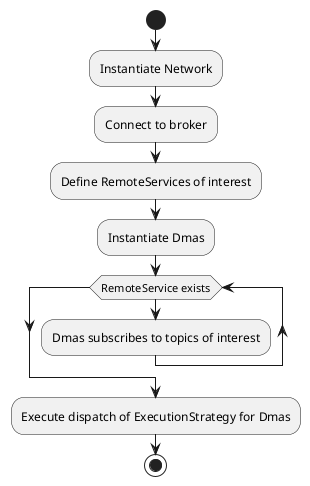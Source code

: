 @startuml
start

:Instantiate Network;
:Connect to broker;
:Define RemoteServices of interest;
:Instantiate Dmas;

while (RemoteService exists)
    :Dmas subscribes to topics of interest;
endwhile

:Execute dispatch of ExecutionStrategy for Dmas;

stop
@enduml